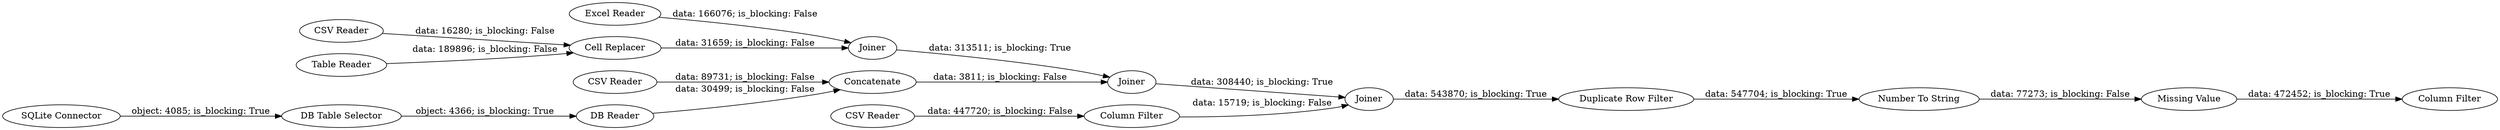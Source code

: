 digraph {
	"8680339041570591711_253" [label="Column Filter"]
	"8680339041570591711_261" [label=Joiner]
	"8680339041570591711_258" [label="CSV Reader"]
	"8680339041570591711_262" [label=Joiner]
	"8680339041570591711_260" [label=Joiner]
	"8680339041570591711_257" [label="Excel Reader"]
	"8680339041570591711_129" [label="Cell Replacer"]
	"8680339041570591711_249" [label="Duplicate Row Filter"]
	"8680339041570591711_240" [label="Missing Value"]
	"8680339041570591711_256" [label="CSV Reader"]
	"8680339041570591711_246" [label="SQLite Connector"]
	"8680339041570591711_247" [label="DB Reader"]
	"8680339041570591711_143" [label=Concatenate]
	"8680339041570591711_255" [label="CSV Reader"]
	"8680339041570591711_248" [label="DB Table Selector"]
	"8680339041570591711_254" [label="Column Filter"]
	"8680339041570591711_250" [label="Number To String"]
	"8680339041570591711_259" [label="Table Reader"]
	"8680339041570591711_260" -> "8680339041570591711_261" [label="data: 313511; is_blocking: True"]
	"8680339041570591711_250" -> "8680339041570591711_240" [label="data: 77273; is_blocking: False"]
	"8680339041570591711_258" -> "8680339041570591711_143" [label="data: 89731; is_blocking: False"]
	"8680339041570591711_249" -> "8680339041570591711_250" [label="data: 547704; is_blocking: True"]
	"8680339041570591711_255" -> "8680339041570591711_253" [label="data: 447720; is_blocking: False"]
	"8680339041570591711_248" -> "8680339041570591711_247" [label="object: 4366; is_blocking: True"]
	"8680339041570591711_262" -> "8680339041570591711_249" [label="data: 543870; is_blocking: True"]
	"8680339041570591711_129" -> "8680339041570591711_260" [label="data: 31659; is_blocking: False"]
	"8680339041570591711_253" -> "8680339041570591711_262" [label="data: 15719; is_blocking: False"]
	"8680339041570591711_247" -> "8680339041570591711_143" [label="data: 30499; is_blocking: False"]
	"8680339041570591711_259" -> "8680339041570591711_129" [label="data: 189896; is_blocking: False"]
	"8680339041570591711_143" -> "8680339041570591711_261" [label="data: 3811; is_blocking: False"]
	"8680339041570591711_257" -> "8680339041570591711_260" [label="data: 166076; is_blocking: False"]
	"8680339041570591711_261" -> "8680339041570591711_262" [label="data: 308440; is_blocking: True"]
	"8680339041570591711_240" -> "8680339041570591711_254" [label="data: 472452; is_blocking: True"]
	"8680339041570591711_256" -> "8680339041570591711_129" [label="data: 16280; is_blocking: False"]
	"8680339041570591711_246" -> "8680339041570591711_248" [label="object: 4085; is_blocking: True"]
	rankdir=LR
}
